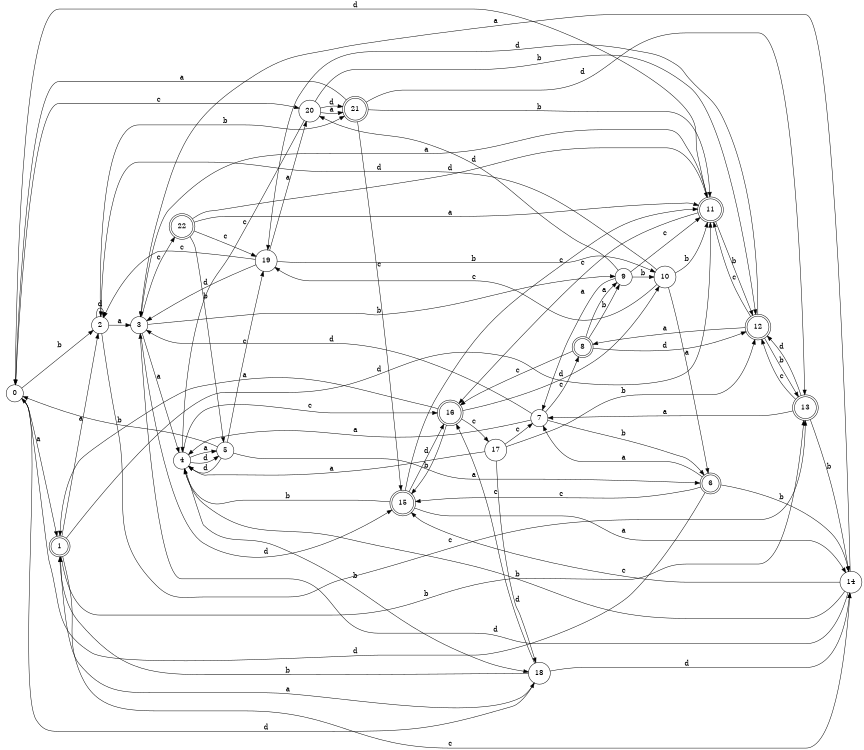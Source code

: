 digraph n19_9 {
__start0 [label="" shape="none"];

rankdir=LR;
size="8,5";

s0 [style="filled", color="black", fillcolor="white" shape="circle", label="0"];
s1 [style="rounded,filled", color="black", fillcolor="white" shape="doublecircle", label="1"];
s2 [style="filled", color="black", fillcolor="white" shape="circle", label="2"];
s3 [style="filled", color="black", fillcolor="white" shape="circle", label="3"];
s4 [style="filled", color="black", fillcolor="white" shape="circle", label="4"];
s5 [style="filled", color="black", fillcolor="white" shape="circle", label="5"];
s6 [style="rounded,filled", color="black", fillcolor="white" shape="doublecircle", label="6"];
s7 [style="filled", color="black", fillcolor="white" shape="circle", label="7"];
s8 [style="rounded,filled", color="black", fillcolor="white" shape="doublecircle", label="8"];
s9 [style="filled", color="black", fillcolor="white" shape="circle", label="9"];
s10 [style="filled", color="black", fillcolor="white" shape="circle", label="10"];
s11 [style="rounded,filled", color="black", fillcolor="white" shape="doublecircle", label="11"];
s12 [style="rounded,filled", color="black", fillcolor="white" shape="doublecircle", label="12"];
s13 [style="rounded,filled", color="black", fillcolor="white" shape="doublecircle", label="13"];
s14 [style="filled", color="black", fillcolor="white" shape="circle", label="14"];
s15 [style="rounded,filled", color="black", fillcolor="white" shape="doublecircle", label="15"];
s16 [style="rounded,filled", color="black", fillcolor="white" shape="doublecircle", label="16"];
s17 [style="filled", color="black", fillcolor="white" shape="circle", label="17"];
s18 [style="filled", color="black", fillcolor="white" shape="circle", label="18"];
s19 [style="filled", color="black", fillcolor="white" shape="circle", label="19"];
s20 [style="filled", color="black", fillcolor="white" shape="circle", label="20"];
s21 [style="rounded,filled", color="black", fillcolor="white" shape="doublecircle", label="21"];
s22 [style="rounded,filled", color="black", fillcolor="white" shape="doublecircle", label="22"];
s0 -> s1 [label="a"];
s0 -> s2 [label="b"];
s0 -> s20 [label="c"];
s0 -> s18 [label="d"];
s1 -> s2 [label="a"];
s1 -> s13 [label="b"];
s1 -> s14 [label="c"];
s1 -> s11 [label="d"];
s2 -> s3 [label="a"];
s2 -> s21 [label="b"];
s2 -> s13 [label="c"];
s2 -> s2 [label="d"];
s3 -> s4 [label="a"];
s3 -> s9 [label="b"];
s3 -> s22 [label="c"];
s3 -> s15 [label="d"];
s4 -> s5 [label="a"];
s4 -> s18 [label="b"];
s4 -> s16 [label="c"];
s4 -> s5 [label="d"];
s5 -> s6 [label="a"];
s5 -> s0 [label="b"];
s5 -> s19 [label="c"];
s5 -> s4 [label="d"];
s6 -> s7 [label="a"];
s6 -> s14 [label="b"];
s6 -> s15 [label="c"];
s6 -> s0 [label="d"];
s7 -> s4 [label="a"];
s7 -> s6 [label="b"];
s7 -> s8 [label="c"];
s7 -> s3 [label="d"];
s8 -> s9 [label="a"];
s8 -> s9 [label="b"];
s8 -> s16 [label="c"];
s8 -> s12 [label="d"];
s9 -> s7 [label="a"];
s9 -> s10 [label="b"];
s9 -> s11 [label="c"];
s9 -> s20 [label="d"];
s10 -> s6 [label="a"];
s10 -> s11 [label="b"];
s10 -> s19 [label="c"];
s10 -> s2 [label="d"];
s11 -> s3 [label="a"];
s11 -> s12 [label="b"];
s11 -> s16 [label="c"];
s11 -> s0 [label="d"];
s12 -> s8 [label="a"];
s12 -> s13 [label="b"];
s12 -> s11 [label="c"];
s12 -> s19 [label="d"];
s13 -> s7 [label="a"];
s13 -> s14 [label="b"];
s13 -> s12 [label="c"];
s13 -> s12 [label="d"];
s14 -> s3 [label="a"];
s14 -> s4 [label="b"];
s14 -> s15 [label="c"];
s14 -> s3 [label="d"];
s15 -> s14 [label="a"];
s15 -> s4 [label="b"];
s15 -> s11 [label="c"];
s15 -> s16 [label="d"];
s16 -> s1 [label="a"];
s16 -> s15 [label="b"];
s16 -> s17 [label="c"];
s16 -> s10 [label="d"];
s17 -> s4 [label="a"];
s17 -> s12 [label="b"];
s17 -> s7 [label="c"];
s17 -> s18 [label="d"];
s18 -> s1 [label="a"];
s18 -> s1 [label="b"];
s18 -> s16 [label="c"];
s18 -> s14 [label="d"];
s19 -> s20 [label="a"];
s19 -> s10 [label="b"];
s19 -> s2 [label="c"];
s19 -> s3 [label="d"];
s20 -> s21 [label="a"];
s20 -> s12 [label="b"];
s20 -> s4 [label="c"];
s20 -> s21 [label="d"];
s21 -> s0 [label="a"];
s21 -> s11 [label="b"];
s21 -> s15 [label="c"];
s21 -> s13 [label="d"];
s22 -> s11 [label="a"];
s22 -> s5 [label="b"];
s22 -> s19 [label="c"];
s22 -> s11 [label="d"];

}